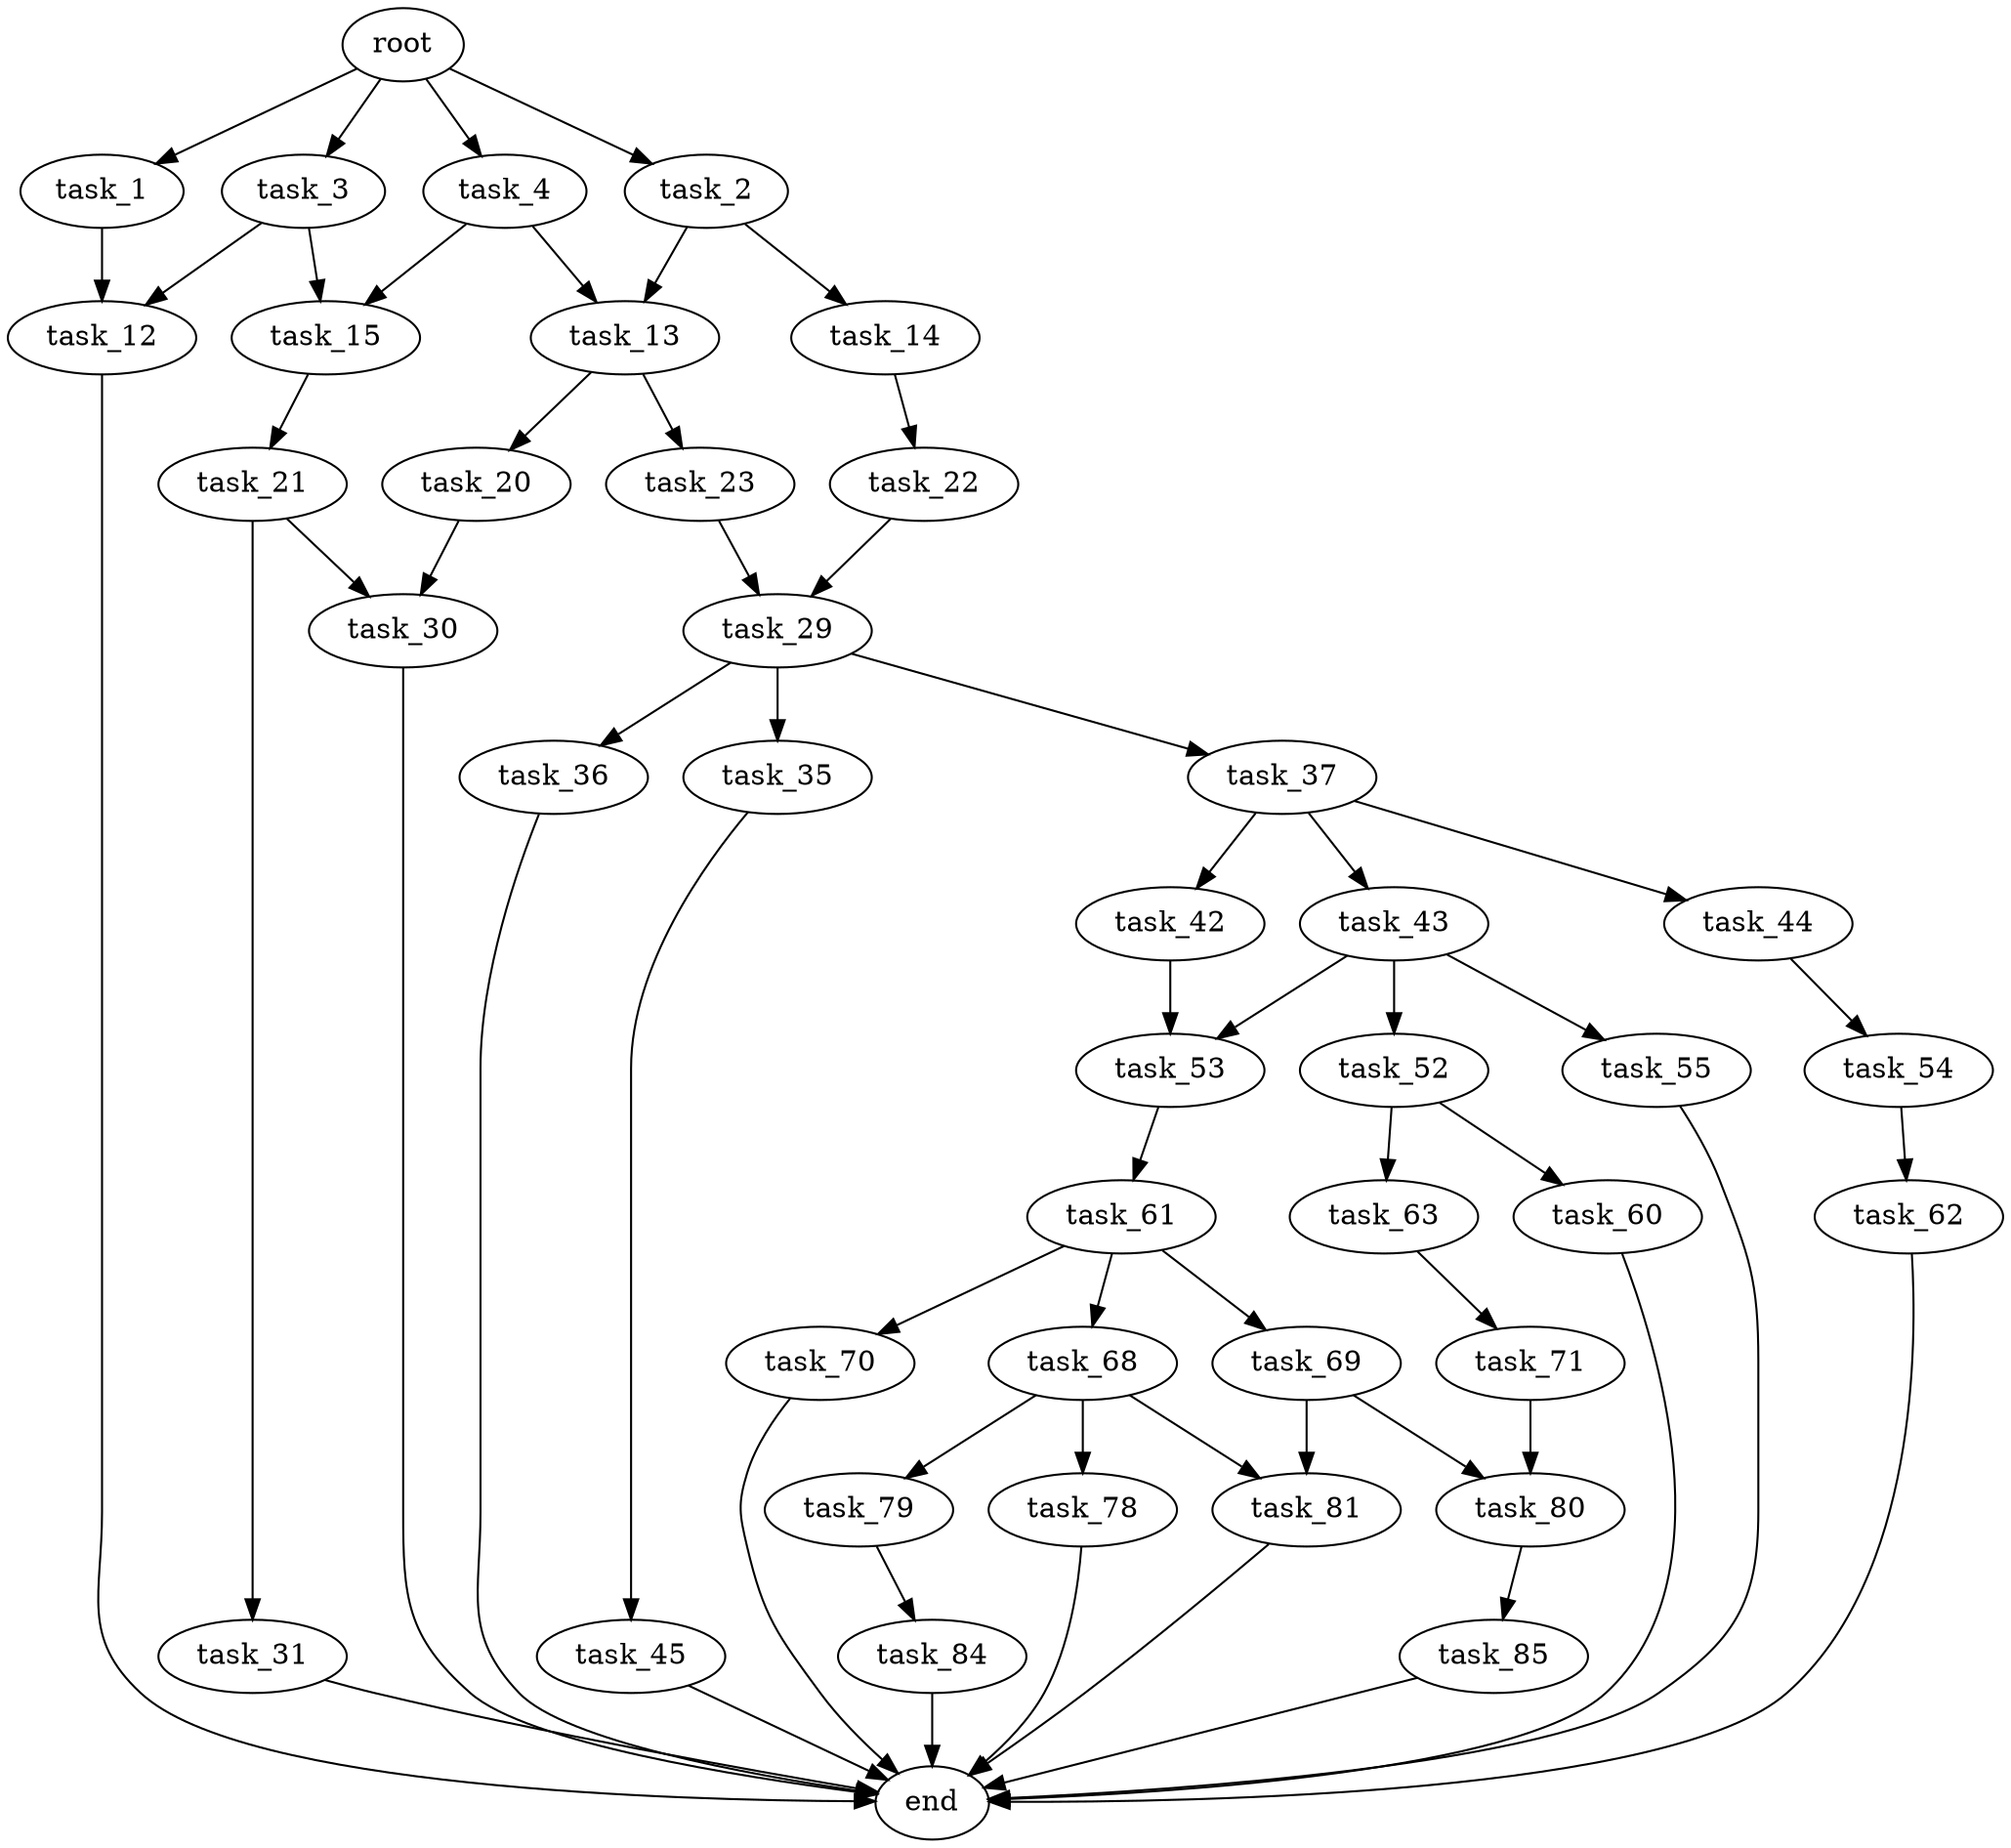 digraph G {
  root [size="0.000000"];
  task_1 [size="19591741780.000000"];
  task_2 [size="10101441021.000000"];
  task_3 [size="14481085012.000000"];
  task_4 [size="8298379346.000000"];
  task_12 [size="1784462672.000000"];
  task_13 [size="505521687220.000000"];
  task_14 [size="30630888826.000000"];
  task_15 [size="241450315668.000000"];
  task_20 [size="17327754113.000000"];
  task_21 [size="28991029248.000000"];
  task_22 [size="374105598942.000000"];
  task_23 [size="486603229516.000000"];
  task_29 [size="20675992837.000000"];
  task_30 [size="134217728000.000000"];
  task_31 [size="978558122247.000000"];
  task_35 [size="782757789696.000000"];
  task_36 [size="134217728000.000000"];
  task_37 [size="368293445632.000000"];
  task_42 [size="247135437673.000000"];
  task_43 [size="6846743424.000000"];
  task_44 [size="368293445632.000000"];
  task_45 [size="173258816002.000000"];
  task_52 [size="2790871372.000000"];
  task_53 [size="8589934592.000000"];
  task_54 [size="21611380023.000000"];
  task_55 [size="68719476736.000000"];
  task_60 [size="549755813888.000000"];
  task_61 [size="58627171769.000000"];
  task_62 [size="720129797237.000000"];
  task_63 [size="776880709988.000000"];
  task_68 [size="28991029248.000000"];
  task_69 [size="782757789696.000000"];
  task_70 [size="134217728000.000000"];
  task_71 [size="134217728000.000000"];
  task_78 [size="27417614906.000000"];
  task_79 [size="1265221001390.000000"];
  task_80 [size="28991029248.000000"];
  task_81 [size="368293445632.000000"];
  task_84 [size="50967896130.000000"];
  task_85 [size="1061319113332.000000"];
  end [size="0.000000"];

  root -> task_1 [size="1.000000"];
  root -> task_2 [size="1.000000"];
  root -> task_3 [size="1.000000"];
  root -> task_4 [size="1.000000"];
  task_1 -> task_12 [size="411041792.000000"];
  task_2 -> task_13 [size="209715200.000000"];
  task_2 -> task_14 [size="209715200.000000"];
  task_3 -> task_12 [size="301989888.000000"];
  task_3 -> task_15 [size="301989888.000000"];
  task_4 -> task_13 [size="134217728.000000"];
  task_4 -> task_15 [size="134217728.000000"];
  task_12 -> end [size="1.000000"];
  task_13 -> task_20 [size="536870912.000000"];
  task_13 -> task_23 [size="536870912.000000"];
  task_14 -> task_22 [size="536870912.000000"];
  task_15 -> task_21 [size="679477248.000000"];
  task_20 -> task_30 [size="411041792.000000"];
  task_21 -> task_30 [size="75497472.000000"];
  task_21 -> task_31 [size="75497472.000000"];
  task_22 -> task_29 [size="536870912.000000"];
  task_23 -> task_29 [size="679477248.000000"];
  task_29 -> task_35 [size="838860800.000000"];
  task_29 -> task_36 [size="838860800.000000"];
  task_29 -> task_37 [size="838860800.000000"];
  task_30 -> end [size="1.000000"];
  task_31 -> end [size="1.000000"];
  task_35 -> task_45 [size="679477248.000000"];
  task_36 -> end [size="1.000000"];
  task_37 -> task_42 [size="411041792.000000"];
  task_37 -> task_43 [size="411041792.000000"];
  task_37 -> task_44 [size="411041792.000000"];
  task_42 -> task_53 [size="536870912.000000"];
  task_43 -> task_52 [size="209715200.000000"];
  task_43 -> task_53 [size="209715200.000000"];
  task_43 -> task_55 [size="209715200.000000"];
  task_44 -> task_54 [size="411041792.000000"];
  task_45 -> end [size="1.000000"];
  task_52 -> task_60 [size="301989888.000000"];
  task_52 -> task_63 [size="301989888.000000"];
  task_53 -> task_61 [size="33554432.000000"];
  task_54 -> task_62 [size="679477248.000000"];
  task_55 -> end [size="1.000000"];
  task_60 -> end [size="1.000000"];
  task_61 -> task_68 [size="134217728.000000"];
  task_61 -> task_69 [size="134217728.000000"];
  task_61 -> task_70 [size="134217728.000000"];
  task_62 -> end [size="1.000000"];
  task_63 -> task_71 [size="679477248.000000"];
  task_68 -> task_78 [size="75497472.000000"];
  task_68 -> task_79 [size="75497472.000000"];
  task_68 -> task_81 [size="75497472.000000"];
  task_69 -> task_80 [size="679477248.000000"];
  task_69 -> task_81 [size="679477248.000000"];
  task_70 -> end [size="1.000000"];
  task_71 -> task_80 [size="209715200.000000"];
  task_78 -> end [size="1.000000"];
  task_79 -> task_84 [size="838860800.000000"];
  task_80 -> task_85 [size="75497472.000000"];
  task_81 -> end [size="1.000000"];
  task_84 -> end [size="1.000000"];
  task_85 -> end [size="1.000000"];
}
